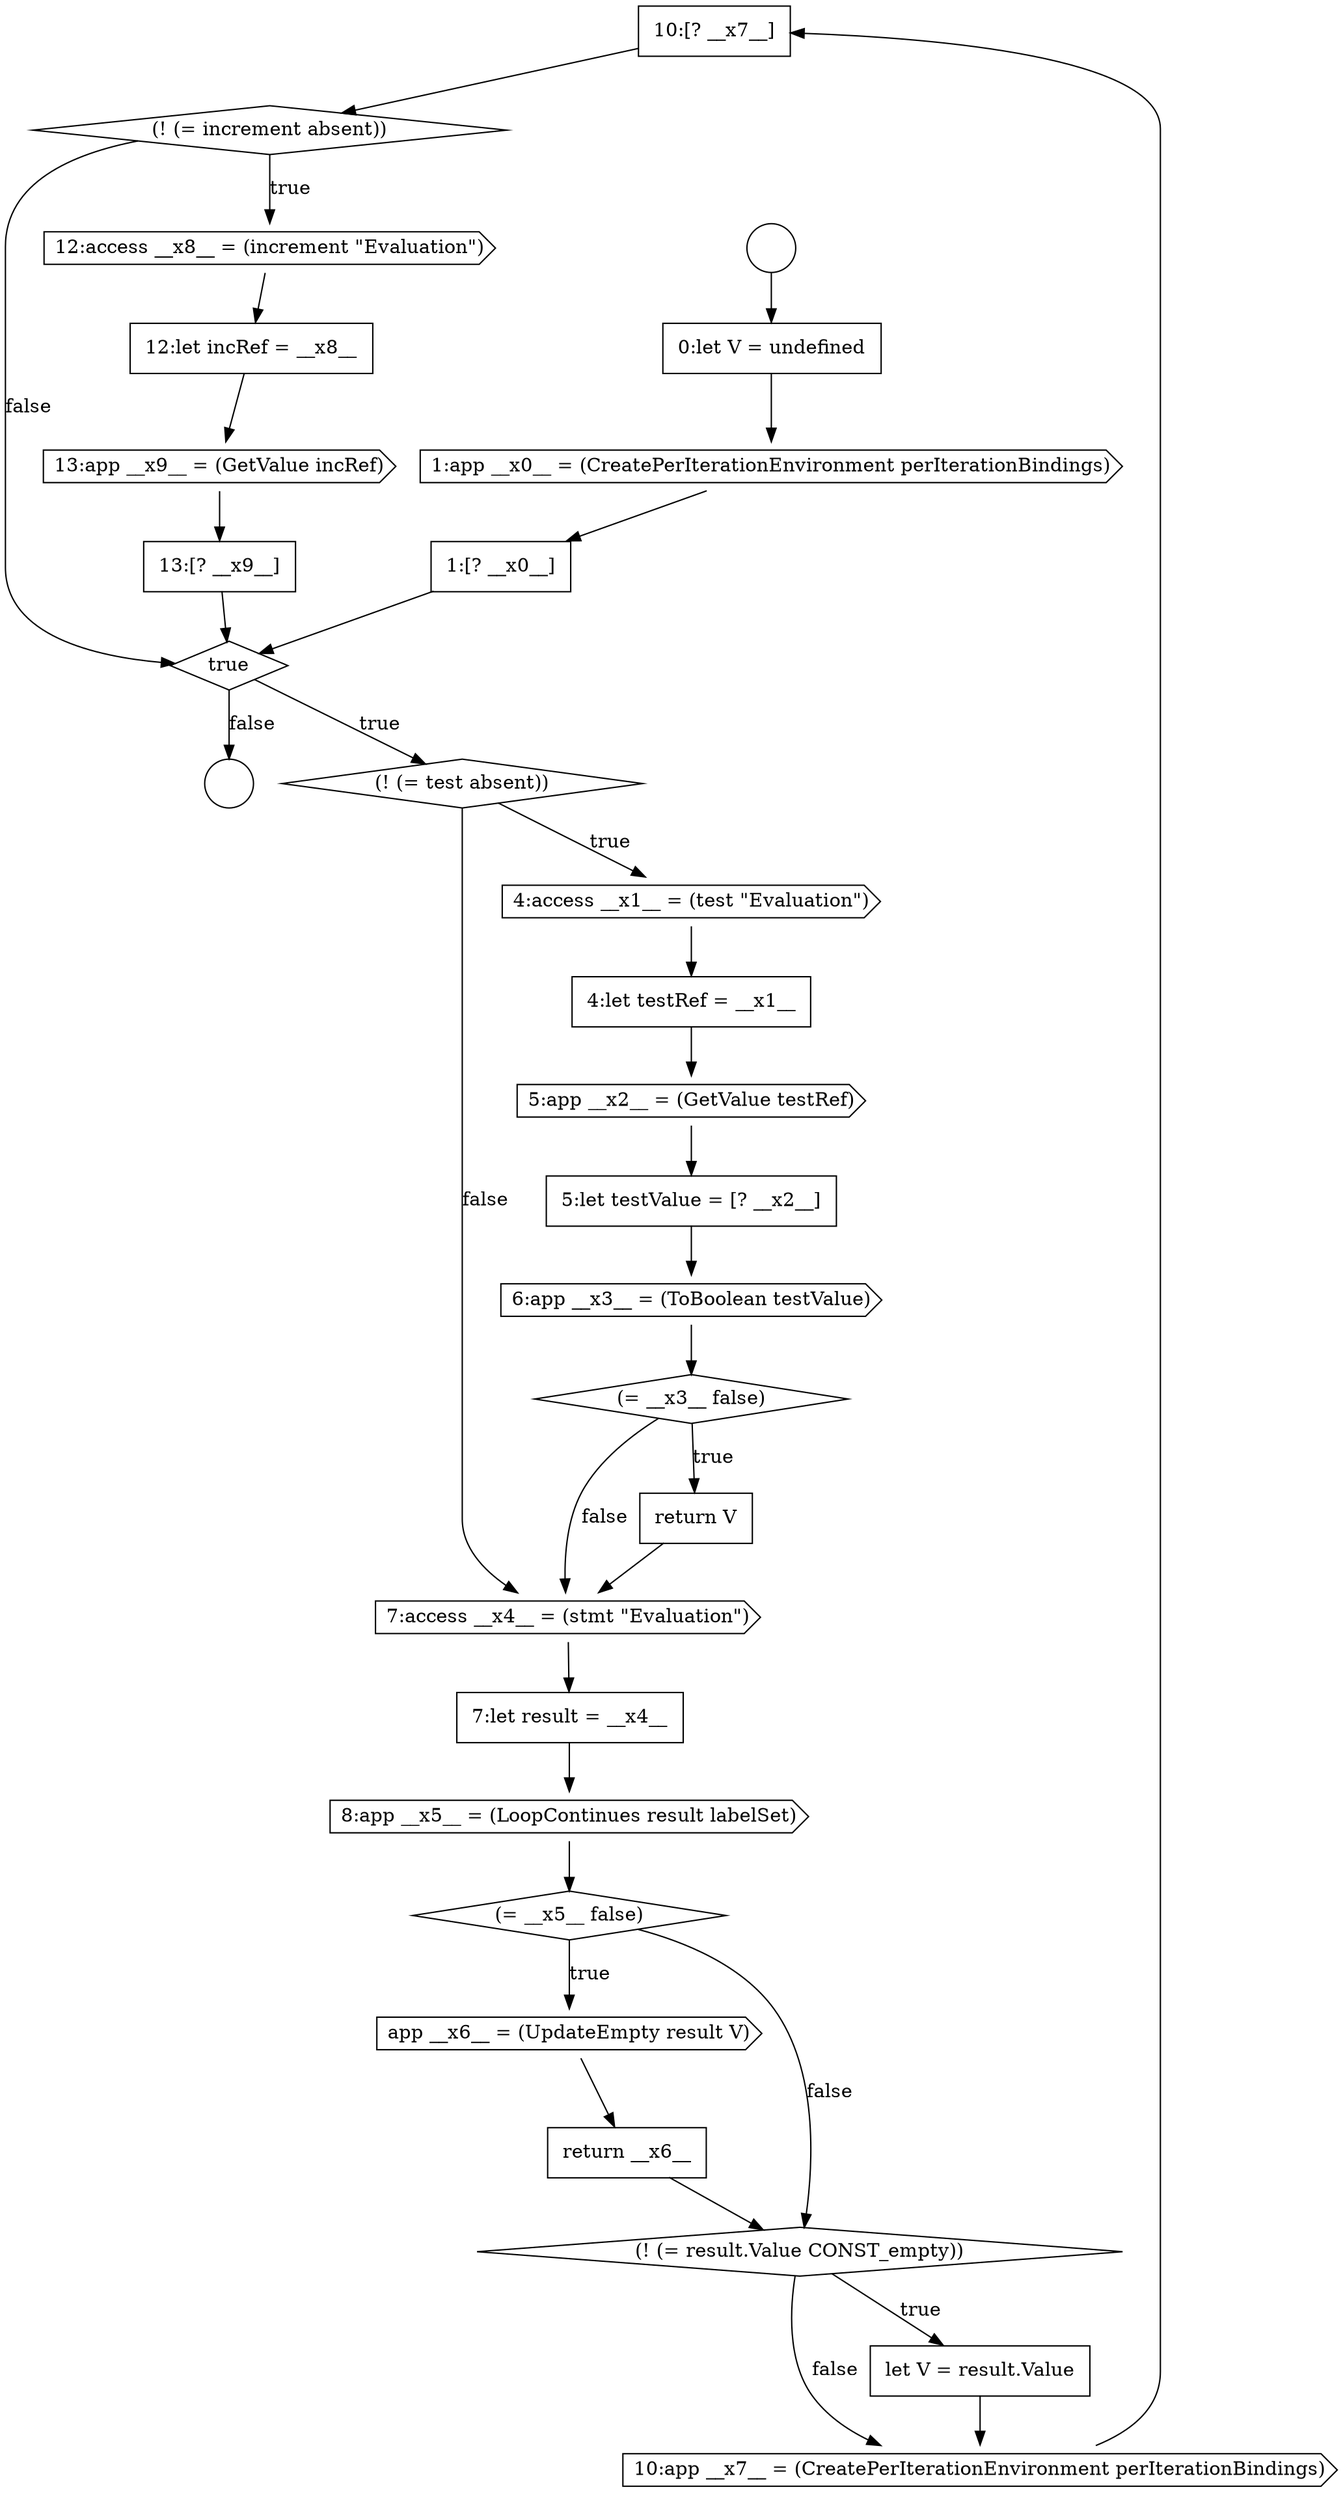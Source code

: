 digraph {
  node6529 [shape=none, margin=0, label=<<font color="black">
    <table border="0" cellborder="1" cellspacing="0" cellpadding="10">
      <tr><td align="left">10:[? __x7__]</td></tr>
    </table>
  </font>> color="black" fillcolor="white" style=filled]
  node6518 [shape=diamond, label=<<font color="black">(= __x3__ false)</font>> color="black" fillcolor="white" style=filled]
  node6510 [shape=none, margin=0, label=<<font color="black">
    <table border="0" cellborder="1" cellspacing="0" cellpadding="10">
      <tr><td align="left">1:[? __x0__]</td></tr>
    </table>
  </font>> color="black" fillcolor="white" style=filled]
  node6517 [shape=cds, label=<<font color="black">6:app __x3__ = (ToBoolean testValue)</font>> color="black" fillcolor="white" style=filled]
  node6520 [shape=cds, label=<<font color="black">7:access __x4__ = (stmt &quot;Evaluation&quot;)</font>> color="black" fillcolor="white" style=filled]
  node6530 [shape=diamond, label=<<font color="black">(! (= increment absent))</font>> color="black" fillcolor="white" style=filled]
  node6512 [shape=diamond, label=<<font color="black">(! (= test absent))</font>> color="black" fillcolor="white" style=filled]
  node6527 [shape=none, margin=0, label=<<font color="black">
    <table border="0" cellborder="1" cellspacing="0" cellpadding="10">
      <tr><td align="left">let V = result.Value</td></tr>
    </table>
  </font>> color="black" fillcolor="white" style=filled]
  node6522 [shape=cds, label=<<font color="black">8:app __x5__ = (LoopContinues result labelSet)</font>> color="black" fillcolor="white" style=filled]
  node6515 [shape=cds, label=<<font color="black">5:app __x2__ = (GetValue testRef)</font>> color="black" fillcolor="white" style=filled]
  node6506 [shape=circle label=" " color="black" fillcolor="white" style=filled]
  node6519 [shape=none, margin=0, label=<<font color="black">
    <table border="0" cellborder="1" cellspacing="0" cellpadding="10">
      <tr><td align="left">return V</td></tr>
    </table>
  </font>> color="black" fillcolor="white" style=filled]
  node6523 [shape=diamond, label=<<font color="black">(= __x5__ false)</font>> color="black" fillcolor="white" style=filled]
  node6534 [shape=none, margin=0, label=<<font color="black">
    <table border="0" cellborder="1" cellspacing="0" cellpadding="10">
      <tr><td align="left">13:[? __x9__]</td></tr>
    </table>
  </font>> color="black" fillcolor="white" style=filled]
  node6528 [shape=cds, label=<<font color="black">10:app __x7__ = (CreatePerIterationEnvironment perIterationBindings)</font>> color="black" fillcolor="white" style=filled]
  node6509 [shape=cds, label=<<font color="black">1:app __x0__ = (CreatePerIterationEnvironment perIterationBindings)</font>> color="black" fillcolor="white" style=filled]
  node6514 [shape=none, margin=0, label=<<font color="black">
    <table border="0" cellborder="1" cellspacing="0" cellpadding="10">
      <tr><td align="left">4:let testRef = __x1__</td></tr>
    </table>
  </font>> color="black" fillcolor="white" style=filled]
  node6533 [shape=cds, label=<<font color="black">13:app __x9__ = (GetValue incRef)</font>> color="black" fillcolor="white" style=filled]
  node6524 [shape=cds, label=<<font color="black">app __x6__ = (UpdateEmpty result V)</font>> color="black" fillcolor="white" style=filled]
  node6507 [shape=circle label=" " color="black" fillcolor="white" style=filled]
  node6532 [shape=none, margin=0, label=<<font color="black">
    <table border="0" cellborder="1" cellspacing="0" cellpadding="10">
      <tr><td align="left">12:let incRef = __x8__</td></tr>
    </table>
  </font>> color="black" fillcolor="white" style=filled]
  node6525 [shape=none, margin=0, label=<<font color="black">
    <table border="0" cellborder="1" cellspacing="0" cellpadding="10">
      <tr><td align="left">return __x6__</td></tr>
    </table>
  </font>> color="black" fillcolor="white" style=filled]
  node6513 [shape=cds, label=<<font color="black">4:access __x1__ = (test &quot;Evaluation&quot;)</font>> color="black" fillcolor="white" style=filled]
  node6508 [shape=none, margin=0, label=<<font color="black">
    <table border="0" cellborder="1" cellspacing="0" cellpadding="10">
      <tr><td align="left">0:let V = undefined</td></tr>
    </table>
  </font>> color="black" fillcolor="white" style=filled]
  node6526 [shape=diamond, label=<<font color="black">(! (= result.Value CONST_empty))</font>> color="black" fillcolor="white" style=filled]
  node6511 [shape=diamond, label=<<font color="black">true</font>> color="black" fillcolor="white" style=filled]
  node6531 [shape=cds, label=<<font color="black">12:access __x8__ = (increment &quot;Evaluation&quot;)</font>> color="black" fillcolor="white" style=filled]
  node6516 [shape=none, margin=0, label=<<font color="black">
    <table border="0" cellborder="1" cellspacing="0" cellpadding="10">
      <tr><td align="left">5:let testValue = [? __x2__]</td></tr>
    </table>
  </font>> color="black" fillcolor="white" style=filled]
  node6521 [shape=none, margin=0, label=<<font color="black">
    <table border="0" cellborder="1" cellspacing="0" cellpadding="10">
      <tr><td align="left">7:let result = __x4__</td></tr>
    </table>
  </font>> color="black" fillcolor="white" style=filled]
  node6528 -> node6529 [ color="black"]
  node6524 -> node6525 [ color="black"]
  node6530 -> node6531 [label=<<font color="black">true</font>> color="black"]
  node6530 -> node6511 [label=<<font color="black">false</font>> color="black"]
  node6525 -> node6526 [ color="black"]
  node6534 -> node6511 [ color="black"]
  node6519 -> node6520 [ color="black"]
  node6513 -> node6514 [ color="black"]
  node6532 -> node6533 [ color="black"]
  node6533 -> node6534 [ color="black"]
  node6529 -> node6530 [ color="black"]
  node6517 -> node6518 [ color="black"]
  node6522 -> node6523 [ color="black"]
  node6523 -> node6524 [label=<<font color="black">true</font>> color="black"]
  node6523 -> node6526 [label=<<font color="black">false</font>> color="black"]
  node6511 -> node6512 [label=<<font color="black">true</font>> color="black"]
  node6511 -> node6507 [label=<<font color="black">false</font>> color="black"]
  node6516 -> node6517 [ color="black"]
  node6521 -> node6522 [ color="black"]
  node6514 -> node6515 [ color="black"]
  node6520 -> node6521 [ color="black"]
  node6506 -> node6508 [ color="black"]
  node6531 -> node6532 [ color="black"]
  node6526 -> node6527 [label=<<font color="black">true</font>> color="black"]
  node6526 -> node6528 [label=<<font color="black">false</font>> color="black"]
  node6509 -> node6510 [ color="black"]
  node6512 -> node6513 [label=<<font color="black">true</font>> color="black"]
  node6512 -> node6520 [label=<<font color="black">false</font>> color="black"]
  node6527 -> node6528 [ color="black"]
  node6510 -> node6511 [ color="black"]
  node6518 -> node6519 [label=<<font color="black">true</font>> color="black"]
  node6518 -> node6520 [label=<<font color="black">false</font>> color="black"]
  node6508 -> node6509 [ color="black"]
  node6515 -> node6516 [ color="black"]
}
